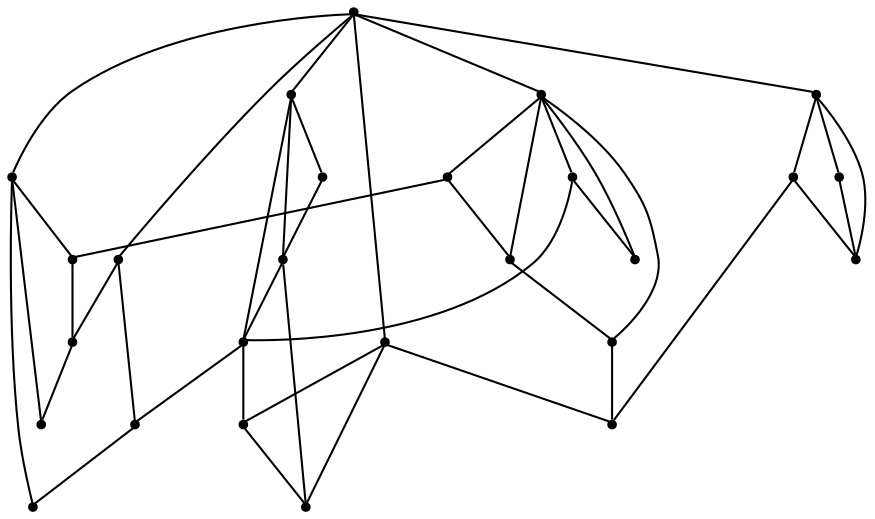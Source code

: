 graph {
  node [shape=point,comment="{\"directed\":false,\"doi\":\"10.1007/978-3-030-04414-5_2\",\"figure\":\"6 (1)\"}"]

  v0 [pos="692.7655745260423,899.7731122370521"]
  v1 [pos="666.935402858499,899.7731122370521"]
  v2 [pos="641.1031645673806,899.7731122370521"]
  v3 [pos="606.6643770147908,899.7731122370521"]
  v4 [pos="580.831073617676,899.7731122370521"]
  v5 [pos="520.5589747194192,899.7731122370521"]
  v6 [pos="494.7329601446829,899.7731122370521"]
  v7 [pos="460.28789323584544,899.7731122370521"]
  v8 [pos="546.3922224766685,899.7731122370521"]
  v9 [pos="434.4608691949782,899.7731122370521"]
  v10 [pos="408.6275975920723,899.7731122370521"]
  v11 [pos="374.1887782452736,899.7731122370521"]
  v12 [pos="348.3554748481588,899.7731122370521"]
  v13 [pos="322.52636828661207,899.7731122370521"]
  v14 [pos="288.08338389845414,899.7731122370521"]
  v15 [pos="262.25428131118343,899.7731122370521"]
  v16 [pos="236.42515885253223,899.7731122370521"]
  v17 [pos="210.59187135252182,899.7731122370521"]
  v18 [pos="184.76276479097504,899.7731122370521"]
  v19 [pos="667.0864730418449,950.877511594542"]
  v20 [pos="590.8232780892024,950.877511594542"]
  v21 [pos="520.7131766323365,950.877511594542"]
  v22 [pos="434.6109060665365,950.877511594542"]
  v23 [pos="426.0011932812846,1054.2000160019259"]
  v24 [pos="348.5096767610762,950.877511594542"]
  v25 [pos="236.57935679117355,950.877511594542"]

  v0 -- v3 [id="-1",pos="692.7655745260423,899.7731122370521 692.7102843968539,875.9707012943342 673.4363806389487,856.6970337508484 649.657619017653,856.6970337508484 625.8829906435078,856.6970337508484 606.6090868856026,875.9707012943342 606.6643770147908,899.7731122370521"]
  v25 -- v15 [id="-2",pos="236.57935679117355,950.877511594542 262.25428131118343,899.7731122370521 262.25428131118343,899.7731122370521 262.25428131118343,899.7731122370521"]
  v25 -- v17 [id="-3",pos="236.57935679117355,950.877511594542 210.59187135252182,899.7731122370521 210.59187135252182,899.7731122370521 210.59187135252182,899.7731122370521"]
  v25 -- v18 [id="-4",pos="236.57935679117355,950.877511594542 184.76276479097504,899.7731122370521 184.76276479097504,899.7731122370521 184.76276479097504,899.7731122370521"]
  v25 -- v14 [id="-5",pos="236.57935679117355,950.877511594542 288.08338389845414,899.7731122370521 288.08338389845414,899.7731122370521 288.08338389845414,899.7731122370521"]
  v24 -- v12 [id="-6",pos="348.5096767610762,950.877511594542 348.3554748481588,899.7731122370521 348.3554748481588,899.7731122370521 348.3554748481588,899.7731122370521"]
  v24 -- v11 [id="-7",pos="348.5096767610762,950.877511594542 374.1887782452736,899.7731122370521 374.1887782452736,899.7731122370521 374.1887782452736,899.7731122370521"]
  v24 -- v13 [id="-8",pos="348.5096767610762,950.877511594542 322.52636828661207,899.7731122370521 322.52636828661207,899.7731122370521 322.52636828661207,899.7731122370521"]
  v23 -- v19 [id="-9",pos="426.0011932812846,1054.2000160019259 667.0864730418449,950.877511594542 667.0864730418449,950.877511594542 667.0864730418449,950.877511594542"]
  v23 -- v20 [id="-10",pos="426.0011932812846,1054.2000160019259 590.8232780892024,950.877511594542 590.8232780892024,950.877511594542 590.8232780892024,950.877511594542"]
  v23 -- v25 [id="-11",pos="426.0011932812846,1054.2000160019259 236.57935679117355,950.877511594542 236.57935679117355,950.877511594542 236.57935679117355,950.877511594542"]
  v23 -- v24 [id="-12",pos="426.0011932812846,1054.2000160019259 348.5096767610762,950.877511594542 348.5096767610762,950.877511594542 348.5096767610762,950.877511594542"]
  v23 -- v21 [id="-13",pos="426.0011932812846,1054.2000160019259 520.7131766323365,950.877511594542 520.7131766323365,950.877511594542 520.7131766323365,950.877511594542"]
  v23 -- v22 [id="-14",pos="426.0011932812846,1054.2000160019259 434.6109060665365,950.877511594542 434.6109060665365,950.877511594542 434.6109060665365,950.877511594542"]
  v22 -- v7 [id="-15",pos="434.6109060665365,950.877511594542 460.28789323584544,899.7731122370521 460.28789323584544,899.7731122370521 460.28789323584544,899.7731122370521"]
  v22 -- v9 [id="-16",pos="434.6109060665365,950.877511594542 434.4608691949782,899.7731122370521 434.4608691949782,899.7731122370521 434.4608691949782,899.7731122370521"]
  v22 -- v10 [id="-17",pos="434.6109060665365,950.877511594542 408.6275975920723,899.7731122370521 408.6275975920723,899.7731122370521 408.6275975920723,899.7731122370521"]
  v21 -- v6 [id="-18",pos="520.7131766323365,950.877511594542 494.7329601446829,899.7731122370521 494.7329601446829,899.7731122370521 494.7329601446829,899.7731122370521"]
  v21 -- v5 [id="-19",pos="520.7131766323365,950.877511594542 520.5589747194192,899.7731122370521 520.5589747194192,899.7731122370521 520.5589747194192,899.7731122370521"]
  v21 -- v8 [id="-20",pos="520.7131766323365,950.877511594542 546.3922224766685,899.7731122370521 546.3922224766685,899.7731122370521 546.3922224766685,899.7731122370521"]
  v20 -- v4 [id="-21",pos="590.8232780892024,950.877511594542 580.831073617676,899.7731122370521 580.831073617676,899.7731122370521 580.831073617676,899.7731122370521"]
  v20 -- v3 [id="-22",pos="590.8232780892024,950.877511594542 606.6643770147908,899.7731122370521 606.6643770147908,899.7731122370521 606.6643770147908,899.7731122370521"]
  v19 -- v0 [id="-23",pos="667.0864730418449,950.877511594542 692.7655745260423,899.7731122370521 692.7655745260423,899.7731122370521 692.7655745260423,899.7731122370521"]
  v19 -- v1 [id="-24",pos="667.0864730418449,950.877511594542 666.935402858499,899.7731122370521 666.935402858499,899.7731122370521 666.935402858499,899.7731122370521"]
  v19 -- v2 [id="-25",pos="667.0864730418449,950.877511594542 641.1031645673806,899.7731122370521 641.1031645673806,899.7731122370521 641.1031645673806,899.7731122370521"]
  v18 -- v7 [id="-26",pos="184.76276479097504,899.7731122370521 184.7044184434611,823.6671980460962 246.38507233069643,761.9872524052807 322.46802591337416,761.9872524052807 398.5509635989475,761.9872524052807 460.2316333832872,823.6671980460962 460.28789323584544,899.7731122370521"]
  v18 -- v17 [id="-27",pos="184.76276479097504,899.7731122370521 184.70443434056554,892.6147656402597 190.4886911680376,886.8347764868082 197.62315266269815,886.8347764868082 204.75346501310386,886.8347764868082 210.53772184057595,892.6147656402597 210.59187135252182,899.7731122370521"]
  v16 -- v0 [id="-28",pos="236.42515885253223,899.7731122370521 236.36682840212274,773.7348778330429 338.5206040191214,671.5824177656673 464.5365056730176,671.5824177656673 590.5523755327049,671.5824177656673 692.7103479852716,773.7348778330429 692.7655745260423,899.7731122370521"]
  v16 -- v15 [id="-29",pos="236.42515885253223,899.7731122370521 236.36682840212274,892.6147656402597 242.1469201882356,886.8347764868082 249.28138168289613,886.8347764868082 256.41585907466106,886.8347764868082 262.1959349636695,892.6147656402597 262.25428131118343,899.7731122370521"]
  v15 -- v14 [id="-30",pos="262.25428131118343,899.7731122370521 262.20010000502873,892.6147656402597 267.9801917911416,886.8347764868082 275.1146532858021,886.8347764868082 282.2491147804626,886.8347764868082 288.0292065665755,892.6147656402597 288.08338389845414,899.7731122370521"]
  v14 -- v8 [id="-31",pos="288.08338389845414,899.7731122370521 288.0292065665755,828.4220908812262 345.85091784029146,770.5968914666357 417.1831330454455,770.5968914666357 488.5111514150316,770.5968914666357 546.3370595243156,828.4220908812262 546.3922224766685,899.7731122370521"]
  v12 -- v13 [id="-33",pos="348.3554748481588,899.7731122370521 348.301329310489,892.6147656402597 342.52123752437615,886.8347764868082 335.38677602971563,886.8347764868082 328.2523145350551,886.8347764868082 322.4722227489422,892.6147656402597 322.52636828661207,899.7731122370521"]
  v11 -- v8 [id="-34",pos="374.1887782452736,899.7731122370521 374.1304358720358,852.1964278815993 412.6782433878464,813.6490927946277 460.23166517749604,813.6490927946277 507.7850551729369,813.6490927946277 546.3328626887475,852.1964278815993 546.3922224766685,899.7731122370521"]
  v10 -- v7 [id="-35",pos="408.6275975920723,899.7731122370521 408.57342026019364,885.4846201610889 420.1377688737786,873.9204450700527 434.4025268217404,873.9204450700527 448.67148160527034,873.9204450700527 460.23583021885526,885.4846201610889 460.28789323584544,899.7731122370521"]
  v10 -- v5 [id="-36",pos="408.6275975920723,899.7731122370521 408.5733884659848,868.8405558151633 433.6315490513622,843.7827023340928 464.54063892016796,843.7827023340928 495.4497287889737,843.7827023340928 520.5078893743511,868.8405558151633 520.5589747194192,899.7731122370521"]
  v9 -- v10 [id="-37",pos="434.4608691949782,899.7731122370521 434.40255861594926,892.6147656402597 428.6224668298364,886.8347764868082 421.4880053351759,886.8347764868082 414.3577088818746,886.8347764868082 408.5734520544025,892.6147656402597 408.6275975920723,899.7731122370521"]
  v7 -- v4 [id="-38",pos="460.28789323584544,899.7731122370521 460.23583021885526,866.4609156240742 487.219289121081,839.4778192157771 520.50792116856,839.4778192157771 553.7924199688886,839.4778192157771 580.7758470769054,866.4609156240742 580.831073617676,899.7731122370521"]
  v11 -- v13 [id="-39",pos="374.1887782452736,899.7731122370521 374.1304358720358,885.4846201610889 362.5660872584508,873.9204450700527 348.29713247492094,873.9204450700527 334.03237452695913,873.9204450700527 322.46802591337416,885.4846201610889 322.52636828661207,899.7731122370521"]
  v7 -- v6 [id="-40",pos="460.28789323584544,899.7731122370521 460.23166517749604,890.2394494085805 467.94122032181644,882.5299569561308 477.45109074799984,882.5299569561308 486.96092937997435,882.5299569561308 494.67048452429475,890.2394494085805 494.7329601446829,899.7731122370521"]
  v6 -- v5 [id="-41",pos="494.7329601446829,899.7731122370521 494.6746495656539,892.6147656402597 500.45890639312603,886.8347764868082 507.5892028464273,886.8347764868082 514.7236643410879,886.8347764868082 520.50792116856,892.6147656402597 520.5589747194192,899.7731122370521"]
  v4 -- v2 [id="-42",pos="580.831073617676,899.7731122370521 580.7759106653231,883.1050435576382 594.2697544313244,869.6155619517369 610.9098895166002,869.6155619517369 627.5542214374441,869.6155619517369 641.0480016150277,883.1050435576382 641.1031645673806,899.7731122370521"]
  v3 -- v1 [id="-43",pos="606.6643770147908,899.7731122370521 606.6090868856026,883.1050435576382 620.0987338160357,869.6155619517369 636.7430657368797,869.6155619517369 653.3873976577236,869.6155619517369 666.8770445881568,883.1050435576382 666.935402858499,899.7731122370521"]
  v25 -- v16 [id="-44",pos="236.57935679117355,950.877511594542 236.42515885253223,899.7731122370521 236.42515885253223,899.7731122370521 236.42515885253223,899.7731122370521"]
}